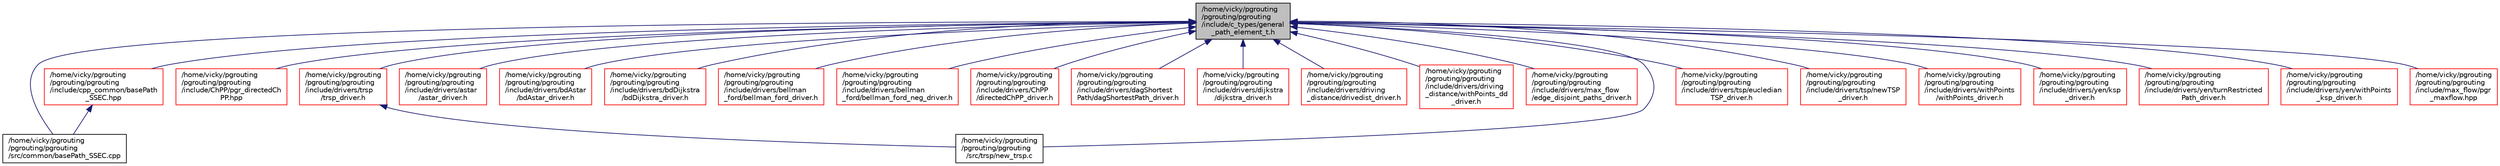 digraph "/home/vicky/pgrouting/pgrouting/pgrouting/include/c_types/general_path_element_t.h"
{
  edge [fontname="Helvetica",fontsize="10",labelfontname="Helvetica",labelfontsize="10"];
  node [fontname="Helvetica",fontsize="10",shape=record];
  Node1 [label="/home/vicky/pgrouting\l/pgrouting/pgrouting\l/include/c_types/general\l_path_element_t.h",height=0.2,width=0.4,color="black", fillcolor="grey75", style="filled", fontcolor="black"];
  Node1 -> Node2 [dir="back",color="midnightblue",fontsize="10",style="solid",fontname="Helvetica"];
  Node2 [label="/home/vicky/pgrouting\l/pgrouting/pgrouting\l/src/common/basePath_SSEC.cpp",height=0.2,width=0.4,color="black", fillcolor="white", style="filled",URL="$basePath__SSEC_8cpp.html"];
  Node1 -> Node3 [dir="back",color="midnightblue",fontsize="10",style="solid",fontname="Helvetica"];
  Node3 [label="/home/vicky/pgrouting\l/pgrouting/pgrouting\l/src/trsp/new_trsp.c",height=0.2,width=0.4,color="black", fillcolor="white", style="filled",URL="$new__trsp_8c.html"];
  Node1 -> Node4 [dir="back",color="midnightblue",fontsize="10",style="solid",fontname="Helvetica"];
  Node4 [label="/home/vicky/pgrouting\l/pgrouting/pgrouting\l/include/ChPP/pgr_directedCh\lPP.hpp",height=0.2,width=0.4,color="red", fillcolor="white", style="filled",URL="$pgr__directedChPP_8hpp.html"];
  Node1 -> Node5 [dir="back",color="midnightblue",fontsize="10",style="solid",fontname="Helvetica"];
  Node5 [label="/home/vicky/pgrouting\l/pgrouting/pgrouting\l/include/cpp_common/basePath\l_SSEC.hpp",height=0.2,width=0.4,color="red", fillcolor="white", style="filled",URL="$basePath__SSEC_8hpp.html"];
  Node5 -> Node2 [dir="back",color="midnightblue",fontsize="10",style="solid",fontname="Helvetica"];
  Node1 -> Node6 [dir="back",color="midnightblue",fontsize="10",style="solid",fontname="Helvetica"];
  Node6 [label="/home/vicky/pgrouting\l/pgrouting/pgrouting\l/include/drivers/astar\l/astar_driver.h",height=0.2,width=0.4,color="red", fillcolor="white", style="filled",URL="$astar__driver_8h.html"];
  Node1 -> Node7 [dir="back",color="midnightblue",fontsize="10",style="solid",fontname="Helvetica"];
  Node7 [label="/home/vicky/pgrouting\l/pgrouting/pgrouting\l/include/drivers/bdAstar\l/bdAstar_driver.h",height=0.2,width=0.4,color="red", fillcolor="white", style="filled",URL="$bdAstar__driver_8h.html"];
  Node1 -> Node8 [dir="back",color="midnightblue",fontsize="10",style="solid",fontname="Helvetica"];
  Node8 [label="/home/vicky/pgrouting\l/pgrouting/pgrouting\l/include/drivers/bdDijkstra\l/bdDijkstra_driver.h",height=0.2,width=0.4,color="red", fillcolor="white", style="filled",URL="$bdDijkstra__driver_8h.html"];
  Node1 -> Node9 [dir="back",color="midnightblue",fontsize="10",style="solid",fontname="Helvetica"];
  Node9 [label="/home/vicky/pgrouting\l/pgrouting/pgrouting\l/include/drivers/bellman\l_ford/bellman_ford_driver.h",height=0.2,width=0.4,color="red", fillcolor="white", style="filled",URL="$bellman__ford__driver_8h.html"];
  Node1 -> Node10 [dir="back",color="midnightblue",fontsize="10",style="solid",fontname="Helvetica"];
  Node10 [label="/home/vicky/pgrouting\l/pgrouting/pgrouting\l/include/drivers/bellman\l_ford/bellman_ford_neg_driver.h",height=0.2,width=0.4,color="red", fillcolor="white", style="filled",URL="$bellman__ford__neg__driver_8h.html"];
  Node1 -> Node11 [dir="back",color="midnightblue",fontsize="10",style="solid",fontname="Helvetica"];
  Node11 [label="/home/vicky/pgrouting\l/pgrouting/pgrouting\l/include/drivers/ChPP\l/directedChPP_driver.h",height=0.2,width=0.4,color="red", fillcolor="white", style="filled",URL="$directedChPP__driver_8h.html"];
  Node1 -> Node12 [dir="back",color="midnightblue",fontsize="10",style="solid",fontname="Helvetica"];
  Node12 [label="/home/vicky/pgrouting\l/pgrouting/pgrouting\l/include/drivers/dagShortest\lPath/dagShortestPath_driver.h",height=0.2,width=0.4,color="red", fillcolor="white", style="filled",URL="$dagShortestPath__driver_8h.html"];
  Node1 -> Node13 [dir="back",color="midnightblue",fontsize="10",style="solid",fontname="Helvetica"];
  Node13 [label="/home/vicky/pgrouting\l/pgrouting/pgrouting\l/include/drivers/dijkstra\l/dijkstra_driver.h",height=0.2,width=0.4,color="red", fillcolor="white", style="filled",URL="$dijkstra__driver_8h.html"];
  Node1 -> Node14 [dir="back",color="midnightblue",fontsize="10",style="solid",fontname="Helvetica"];
  Node14 [label="/home/vicky/pgrouting\l/pgrouting/pgrouting\l/include/drivers/driving\l_distance/drivedist_driver.h",height=0.2,width=0.4,color="red", fillcolor="white", style="filled",URL="$drivedist__driver_8h.html"];
  Node1 -> Node15 [dir="back",color="midnightblue",fontsize="10",style="solid",fontname="Helvetica"];
  Node15 [label="/home/vicky/pgrouting\l/pgrouting/pgrouting\l/include/drivers/driving\l_distance/withPoints_dd\l_driver.h",height=0.2,width=0.4,color="red", fillcolor="white", style="filled",URL="$withPoints__dd__driver_8h.html"];
  Node1 -> Node16 [dir="back",color="midnightblue",fontsize="10",style="solid",fontname="Helvetica"];
  Node16 [label="/home/vicky/pgrouting\l/pgrouting/pgrouting\l/include/drivers/max_flow\l/edge_disjoint_paths_driver.h",height=0.2,width=0.4,color="red", fillcolor="white", style="filled",URL="$edge__disjoint__paths__driver_8h.html"];
  Node1 -> Node17 [dir="back",color="midnightblue",fontsize="10",style="solid",fontname="Helvetica"];
  Node17 [label="/home/vicky/pgrouting\l/pgrouting/pgrouting\l/include/drivers/trsp\l/trsp_driver.h",height=0.2,width=0.4,color="red", fillcolor="white", style="filled",URL="$trsp__driver_8h.html"];
  Node17 -> Node3 [dir="back",color="midnightblue",fontsize="10",style="solid",fontname="Helvetica"];
  Node1 -> Node18 [dir="back",color="midnightblue",fontsize="10",style="solid",fontname="Helvetica"];
  Node18 [label="/home/vicky/pgrouting\l/pgrouting/pgrouting\l/include/drivers/tsp/eucledian\lTSP_driver.h",height=0.2,width=0.4,color="red", fillcolor="white", style="filled",URL="$eucledianTSP__driver_8h.html"];
  Node1 -> Node19 [dir="back",color="midnightblue",fontsize="10",style="solid",fontname="Helvetica"];
  Node19 [label="/home/vicky/pgrouting\l/pgrouting/pgrouting\l/include/drivers/tsp/newTSP\l_driver.h",height=0.2,width=0.4,color="red", fillcolor="white", style="filled",URL="$newTSP__driver_8h.html"];
  Node1 -> Node20 [dir="back",color="midnightblue",fontsize="10",style="solid",fontname="Helvetica"];
  Node20 [label="/home/vicky/pgrouting\l/pgrouting/pgrouting\l/include/drivers/withPoints\l/withPoints_driver.h",height=0.2,width=0.4,color="red", fillcolor="white", style="filled",URL="$withPoints__driver_8h.html"];
  Node1 -> Node21 [dir="back",color="midnightblue",fontsize="10",style="solid",fontname="Helvetica"];
  Node21 [label="/home/vicky/pgrouting\l/pgrouting/pgrouting\l/include/drivers/yen/ksp\l_driver.h",height=0.2,width=0.4,color="red", fillcolor="white", style="filled",URL="$ksp__driver_8h.html"];
  Node1 -> Node22 [dir="back",color="midnightblue",fontsize="10",style="solid",fontname="Helvetica"];
  Node22 [label="/home/vicky/pgrouting\l/pgrouting/pgrouting\l/include/drivers/yen/turnRestricted\lPath_driver.h",height=0.2,width=0.4,color="red", fillcolor="white", style="filled",URL="$turnRestrictedPath__driver_8h.html"];
  Node1 -> Node23 [dir="back",color="midnightblue",fontsize="10",style="solid",fontname="Helvetica"];
  Node23 [label="/home/vicky/pgrouting\l/pgrouting/pgrouting\l/include/drivers/yen/withPoints\l_ksp_driver.h",height=0.2,width=0.4,color="red", fillcolor="white", style="filled",URL="$withPoints__ksp__driver_8h.html"];
  Node1 -> Node24 [dir="back",color="midnightblue",fontsize="10",style="solid",fontname="Helvetica"];
  Node24 [label="/home/vicky/pgrouting\l/pgrouting/pgrouting\l/include/max_flow/pgr\l_maxflow.hpp",height=0.2,width=0.4,color="red", fillcolor="white", style="filled",URL="$pgr__maxflow_8hpp.html"];
}
